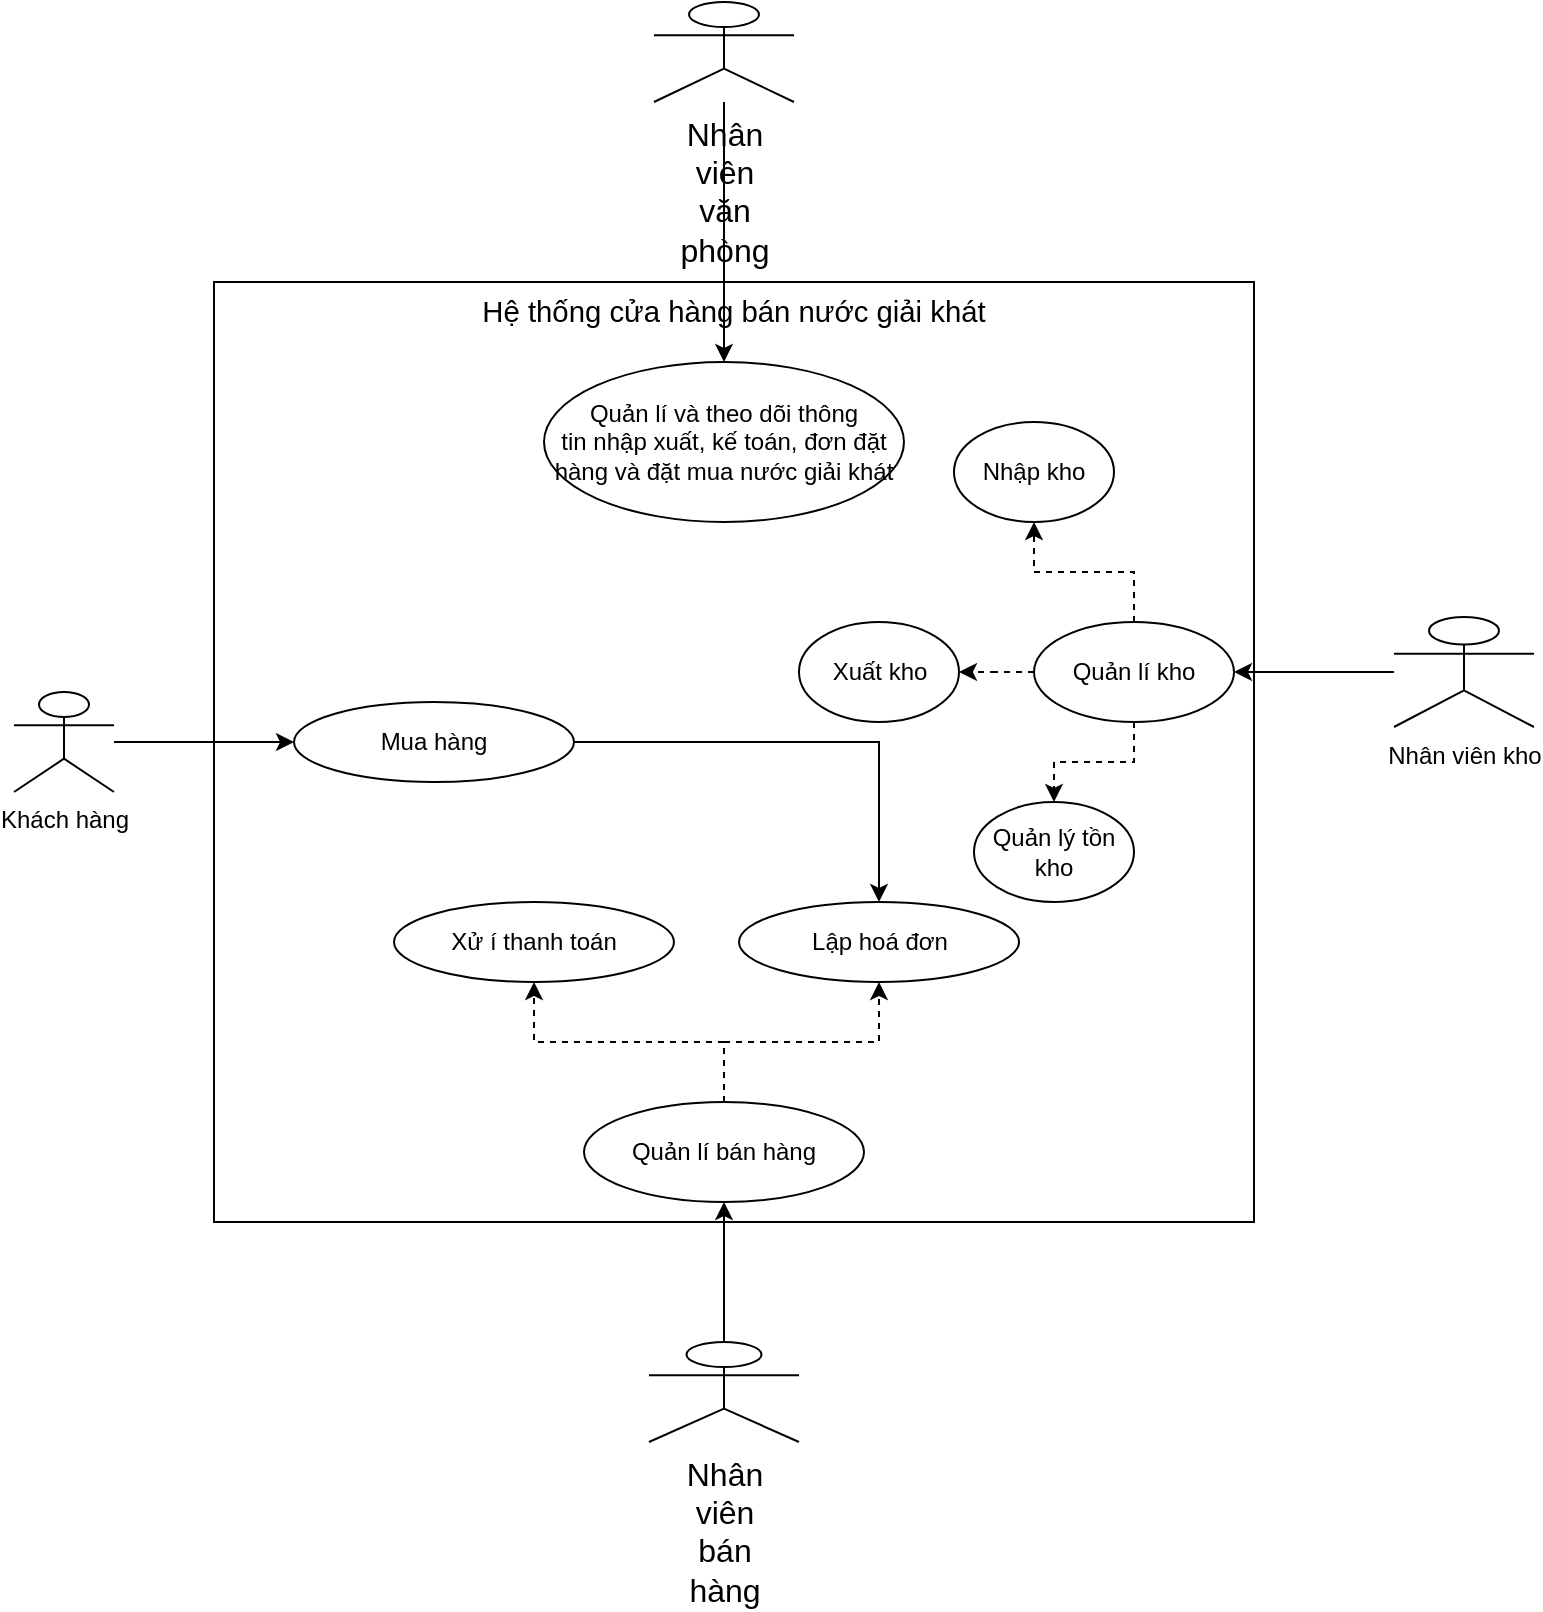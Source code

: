 <mxfile version="24.6.4" type="device">
  <diagram name="Page-1" id="uoADnHDvT9yoCdjiW3fK">
    <mxGraphModel dx="1035" dy="1611" grid="1" gridSize="10" guides="1" tooltips="1" connect="1" arrows="1" fold="1" page="1" pageScale="1" pageWidth="850" pageHeight="1100" math="0" shadow="0">
      <root>
        <mxCell id="0" />
        <mxCell id="1" parent="0" />
        <mxCell id="zwrEo2CXg0BilMKyATE7-1" value="&lt;span id=&quot;docs-internal-guid-574705e8-7fff-2eb6-c569-7594a8a591da&quot;&gt;&lt;span style=&quot;font-size: 11pt; font-family: Arial, sans-serif; background-color: transparent; font-variant-numeric: normal; font-variant-east-asian: normal; font-variant-alternates: normal; font-variant-position: normal; vertical-align: baseline; white-space-collapse: preserve;&quot;&gt;Hệ thống cửa hàng bán nước giải khát&lt;/span&gt;&lt;/span&gt;" style="html=1;whiteSpace=wrap;verticalAlign=top;" parent="1" vertex="1">
          <mxGeometry x="200" y="-850" width="520" height="470" as="geometry" />
        </mxCell>
        <mxCell id="ah2TPSMoPNWMHOVxB9NI-2" style="edgeStyle=orthogonalEdgeStyle;rounded=0;orthogonalLoop=1;jettySize=auto;html=1;" edge="1" parent="1" source="zwrEo2CXg0BilMKyATE7-2" target="ah2TPSMoPNWMHOVxB9NI-1">
          <mxGeometry relative="1" as="geometry" />
        </mxCell>
        <mxCell id="zwrEo2CXg0BilMKyATE7-2" value="Khách hàng" style="shape=umlActor;verticalLabelPosition=bottom;verticalAlign=top;html=1;" parent="1" vertex="1">
          <mxGeometry x="100" y="-645" width="50" height="50" as="geometry" />
        </mxCell>
        <mxCell id="a2OjLtdV1wpLEp1mDRKL-5" style="edgeStyle=orthogonalEdgeStyle;rounded=0;orthogonalLoop=1;jettySize=auto;html=1;dashed=1;" parent="1" source="zwrEo2CXg0BilMKyATE7-3" target="a2OjLtdV1wpLEp1mDRKL-2" edge="1">
          <mxGeometry relative="1" as="geometry" />
        </mxCell>
        <mxCell id="a2OjLtdV1wpLEp1mDRKL-6" style="edgeStyle=orthogonalEdgeStyle;rounded=0;orthogonalLoop=1;jettySize=auto;html=1;dashed=1;" parent="1" source="zwrEo2CXg0BilMKyATE7-3" target="a2OjLtdV1wpLEp1mDRKL-1" edge="1">
          <mxGeometry relative="1" as="geometry" />
        </mxCell>
        <mxCell id="a2OjLtdV1wpLEp1mDRKL-23" style="edgeStyle=orthogonalEdgeStyle;rounded=0;orthogonalLoop=1;jettySize=auto;html=1;dashed=1;" parent="1" source="zwrEo2CXg0BilMKyATE7-3" target="a2OjLtdV1wpLEp1mDRKL-3" edge="1">
          <mxGeometry relative="1" as="geometry" />
        </mxCell>
        <mxCell id="zwrEo2CXg0BilMKyATE7-3" value="Quản lí kho" style="ellipse;whiteSpace=wrap;html=1;" parent="1" vertex="1">
          <mxGeometry x="610" y="-680" width="100" height="50" as="geometry" />
        </mxCell>
        <mxCell id="zwrEo2CXg0BilMKyATE7-40" style="edgeStyle=orthogonalEdgeStyle;rounded=0;orthogonalLoop=1;jettySize=auto;html=1;dashed=1;" parent="1" source="zwrEo2CXg0BilMKyATE7-6" target="zwrEo2CXg0BilMKyATE7-24" edge="1">
          <mxGeometry relative="1" as="geometry" />
        </mxCell>
        <mxCell id="zwrEo2CXg0BilMKyATE7-41" style="edgeStyle=orthogonalEdgeStyle;rounded=0;orthogonalLoop=1;jettySize=auto;html=1;dashed=1;" parent="1" source="zwrEo2CXg0BilMKyATE7-6" target="zwrEo2CXg0BilMKyATE7-38" edge="1">
          <mxGeometry relative="1" as="geometry" />
        </mxCell>
        <mxCell id="zwrEo2CXg0BilMKyATE7-6" value="Quản lí bán hàng" style="ellipse;whiteSpace=wrap;html=1;" parent="1" vertex="1">
          <mxGeometry x="385" y="-440" width="140" height="50" as="geometry" />
        </mxCell>
        <mxCell id="zwrEo2CXg0BilMKyATE7-7" value="Quản lí và theo dõi thông tin&amp;nbsp;nhập xuất, kế toán, đơn đặt hàng và đặt mua nước giải khát" style="ellipse;whiteSpace=wrap;html=1;" parent="1" vertex="1">
          <mxGeometry x="365" y="-810" width="180" height="80" as="geometry" />
        </mxCell>
        <mxCell id="a2OjLtdV1wpLEp1mDRKL-8" style="edgeStyle=orthogonalEdgeStyle;rounded=0;orthogonalLoop=1;jettySize=auto;html=1;" parent="1" source="zwrEo2CXg0BilMKyATE7-13" target="zwrEo2CXg0BilMKyATE7-3" edge="1">
          <mxGeometry relative="1" as="geometry" />
        </mxCell>
        <mxCell id="zwrEo2CXg0BilMKyATE7-13" value="Nhân viên kho" style="shape=umlActor;verticalLabelPosition=bottom;verticalAlign=top;html=1;" parent="1" vertex="1">
          <mxGeometry x="790" y="-682.5" width="70" height="55" as="geometry" />
        </mxCell>
        <mxCell id="a2OjLtdV1wpLEp1mDRKL-9" style="edgeStyle=orthogonalEdgeStyle;rounded=0;orthogonalLoop=1;jettySize=auto;html=1;" parent="1" source="zwrEo2CXg0BilMKyATE7-14" target="zwrEo2CXg0BilMKyATE7-7" edge="1">
          <mxGeometry relative="1" as="geometry" />
        </mxCell>
        <mxCell id="zwrEo2CXg0BilMKyATE7-14" value="&lt;span id=&quot;docs-internal-guid-31b9c8de-7fff-1387-f525-616fcd81232c&quot;&gt;&lt;span style=&quot;font-size: 12pt; font-family: Arial, sans-serif; background-color: transparent; font-variant-numeric: normal; font-variant-east-asian: normal; font-variant-alternates: normal; font-variant-position: normal; vertical-align: baseline; white-space: pre-wrap;&quot;&gt;Nhân viên văn phòng&lt;/span&gt;&lt;/span&gt;" style="shape=umlActor;verticalLabelPosition=bottom;verticalAlign=top;html=1;" parent="1" vertex="1">
          <mxGeometry x="420" y="-990" width="70" height="50" as="geometry" />
        </mxCell>
        <mxCell id="zwrEo2CXg0BilMKyATE7-26" style="edgeStyle=orthogonalEdgeStyle;rounded=0;orthogonalLoop=1;jettySize=auto;html=1;" parent="1" source="zwrEo2CXg0BilMKyATE7-15" target="zwrEo2CXg0BilMKyATE7-6" edge="1">
          <mxGeometry relative="1" as="geometry" />
        </mxCell>
        <mxCell id="zwrEo2CXg0BilMKyATE7-15" value="&lt;span id=&quot;docs-internal-guid-6006698f-7fff-5494-7416-90cf65ab5cbd&quot;&gt;&lt;span style=&quot;font-size: 12pt; font-family: Arial, sans-serif; background-color: transparent; font-variant-numeric: normal; font-variant-east-asian: normal; font-variant-alternates: normal; font-variant-position: normal; vertical-align: baseline; white-space: pre-wrap;&quot;&gt;Nhân viên bán hàng&lt;/span&gt;&lt;/span&gt;" style="shape=umlActor;verticalLabelPosition=bottom;verticalAlign=top;html=1;" parent="1" vertex="1">
          <mxGeometry x="417.5" y="-320" width="75" height="50" as="geometry" />
        </mxCell>
        <mxCell id="zwrEo2CXg0BilMKyATE7-24" value="Lập hoá đơn" style="ellipse;whiteSpace=wrap;html=1;" parent="1" vertex="1">
          <mxGeometry x="462.5" y="-540" width="140" height="40" as="geometry" />
        </mxCell>
        <mxCell id="zwrEo2CXg0BilMKyATE7-38" value="Xử í thanh toán" style="ellipse;whiteSpace=wrap;html=1;" parent="1" vertex="1">
          <mxGeometry x="290" y="-540" width="140" height="40" as="geometry" />
        </mxCell>
        <mxCell id="a2OjLtdV1wpLEp1mDRKL-1" value="Xuất kho" style="ellipse;whiteSpace=wrap;html=1;" parent="1" vertex="1">
          <mxGeometry x="492.5" y="-680" width="80" height="50" as="geometry" />
        </mxCell>
        <mxCell id="a2OjLtdV1wpLEp1mDRKL-2" value="Quản lý tồn kho" style="ellipse;whiteSpace=wrap;html=1;" parent="1" vertex="1">
          <mxGeometry x="580" y="-590" width="80" height="50" as="geometry" />
        </mxCell>
        <mxCell id="a2OjLtdV1wpLEp1mDRKL-3" value="Nhập kho" style="ellipse;whiteSpace=wrap;html=1;" parent="1" vertex="1">
          <mxGeometry x="570" y="-780" width="80" height="50" as="geometry" />
        </mxCell>
        <mxCell id="ah2TPSMoPNWMHOVxB9NI-3" style="edgeStyle=orthogonalEdgeStyle;rounded=0;orthogonalLoop=1;jettySize=auto;html=1;" edge="1" parent="1" source="ah2TPSMoPNWMHOVxB9NI-1" target="zwrEo2CXg0BilMKyATE7-24">
          <mxGeometry relative="1" as="geometry" />
        </mxCell>
        <mxCell id="ah2TPSMoPNWMHOVxB9NI-1" value="Mua hàng" style="ellipse;whiteSpace=wrap;html=1;" vertex="1" parent="1">
          <mxGeometry x="240" y="-640" width="140" height="40" as="geometry" />
        </mxCell>
      </root>
    </mxGraphModel>
  </diagram>
</mxfile>
